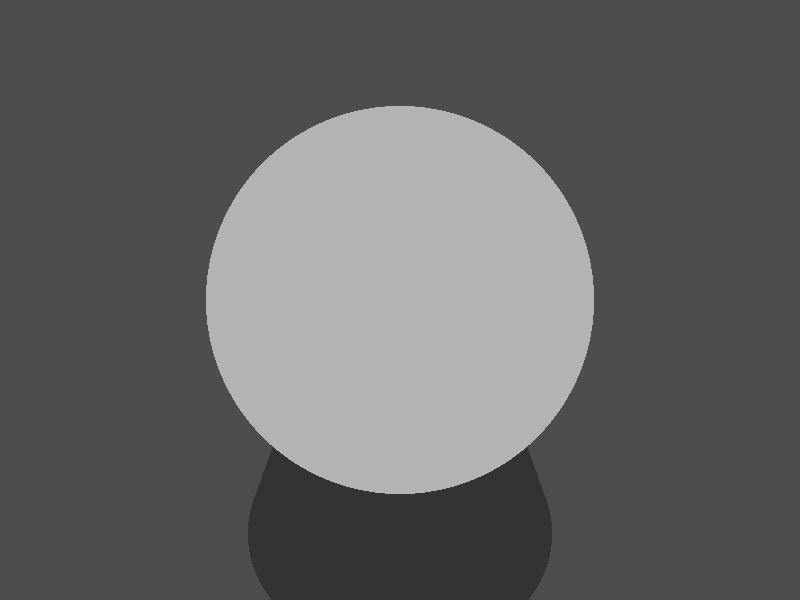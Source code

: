 //--includes------------------------
//--declares------------------------

//knot 1
#declare colour1R = 1;
#declare colour1G = 0;
#declare colour1B = 0;
//knot 2
#declare colour2R = 0;
#declare colour2G = 1;
#declare colour2B = 0;
//knot 3
#declare colour3R = 0;
#declare colour3G = 0;
#declare colour3B = 1;
//ribbon size
#declare sphereRadius = .3;
//crossover distance
#declare distanceSpacing = .1;
//oriinal rotation
#declare rotation = 0;
 
//--objects-------------------------

//knot 1
union {
//--red knot
  sphere_sweep {
    cubic_spline
    59,
    <-5, 4, -distanceSpacing>, sphereRadius
    <-5.5, 5.5, 0>, sphereRadius //corner
    <-4, 5, distanceSpacing>, sphereRadius
    <-3, 4, -distanceSpacing>, sphereRadius
    <-2, 3, distanceSpacing>, sphereRadius
    <-1, 2, -distanceSpacing>, sphereRadius
    <0, 1.5, 0>, sphereRadius //corner
    <1, 2, distanceSpacing>, sphereRadius
    <2, 3, -distanceSpacing>, sphereRadius
    <3, 4, distanceSpacing>, sphereRadius
    <4, 5, -distanceSpacing>, sphereRadius
    <5.5, 5.5, 0>, sphereRadius //corner
    <5, 4, distanceSpacing>, sphereRadius
    <4, 3, -distanceSpacing>, sphereRadius
    <3, 2.5, 0>, sphereRadius //corner
    <2, 3, distanceSpacing>, sphereRadius
    <1, 4, -distanceSpacing>, sphereRadius
    <0, 5, distanceSpacing>, sphereRadius
    <-1, 5.5, 0>, sphereRadius //corner
    <-2, 5, -distanceSpacing>, sphereRadius
    <-3, 4, distanceSpacing>, sphereRadius
    <-4, 3, -distanceSpacing>, sphereRadius
    <-5, 2, distanceSpacing>, sphereRadius
    <-5.5, 1, 0>, sphereRadius //corner
    <-5, 0, -distanceSpacing>, sphereRadius
    <-4, -1, distanceSpacing>, sphereRadius
    <-3.5, -2, 0>, sphereRadius //corner
    <-4, -3, -distanceSpacing>, sphereRadius
    <-5, -4, distanceSpacing>, sphereRadius
    <-5.5, -5.5, 0>, sphereRadius //corner
    <-4, -5, -distanceSpacing>, sphereRadius
    <-3, -4, distanceSpacing>, sphereRadius
    <-2, -3, -distanceSpacing>, sphereRadius
    <-1, -2, distanceSpacing>, sphereRadius
    <0, -1.5, 0>, sphereRadius //corner
    <1, -2, -distanceSpacing>, sphereRadius
    <2, -3, distanceSpacing>, sphereRadius
    <3, -4, -distanceSpacing>, sphereRadius
    <4, -5, distanceSpacing>, sphereRadius
    <5.5, -5.5, 0>, sphereRadius //corner
    <5, -4, -distanceSpacing>, sphereRadius
    <4, -3, distanceSpacing>, sphereRadius
    <3.5, -2, 0>, sphereRadius //corner
    <4, -1, -distanceSpacing>, sphereRadius
    <5, 0, distanceSpacing>, sphereRadius
    <5.5, 1, 0>, sphereRadius //corner
    <5, 2, -distanceSpacing>, sphereRadius
    <4, 3, distanceSpacing>, sphereRadius
    <3, 4, -distanceSpacing>, sphereRadius
    <2, 5, distanceSpacing>, sphereRadius
    <1, 5.5, 0>, sphereRadius //corner
    <0, 5, -distanceSpacing>, sphereRadius
    <-1, 4, distanceSpacing>, sphereRadius
    <-2, 3, -distanceSpacing>, sphereRadius
    <-3, 2.5, 0>, sphereRadius //corner
    <-4, 3, distanceSpacing>, sphereRadius
    <-5, 4, -distanceSpacing>, sphereRadius
    <-5.5, 5.5, 0>, sphereRadius //corner
    <-4, 5, distanceSpacing>, sphereRadius
    pigment {
      colour rgb <colour1R, colour1G, colour1B>
    }
  }
//--green knot
  #while (rotation < 2)
    sphere_sweep {
      cubic_spline
      27,
      <-1, 2, distanceSpacing>, sphereRadius
      <0, 3, -distanceSpacing>, sphereRadius
      <1, 4, distanceSpacing>, sphereRadius
      <2, 5, -distanceSpacing>, sphereRadius
      <3, 5.5, 0>, sphereRadius //corner
      <4, 5, distanceSpacing>, sphereRadius
      <5, 4, -distanceSpacing>, sphereRadius
      <5.5, 3, 0>, sphereRadius //corner
      <5, 2, distanceSpacing>, sphereRadius
      <4, 1, -distanceSpacing>, sphereRadius
      <3, 0, distanceSpacing>, sphereRadius
      <2, -1, -distanceSpacing>, sphereRadius
      <1, -2, distanceSpacing>, sphereRadius
      <0, -3, -distanceSpacing>, sphereRadius
      <-1, -4, distanceSpacing>, sphereRadius
      <-2, -5, -distanceSpacing>, sphereRadius
      <-3, -5.5, 0>, sphereRadius //corner
      <-4, -5, distanceSpacing>, sphereRadius
      <-5, -4, -distanceSpacing>, sphereRadius
      <-5.5, -3, 0>, sphereRadius //corner
      <-5, -2, distanceSpacing>, sphereRadius
      <-4, -1, -distanceSpacing>, sphereRadius
      <-3, 0, distanceSpacing>, sphereRadius
      <-2, 1, -distanceSpacing>, sphereRadius
      <-1, 2, distanceSpacing>, sphereRadius
      <0, 3, -distanceSpacing>, sphereRadius
      <1, 4, distanceSpacing>, sphereRadius
      pigment {
        colour rgb <colour2R, colour2G, colour2B>
      }
      rotate <0, 0, 90*rotation>
    }
    #declare rotation = rotation + 1;
  #end
  sphere_sweep {
    cubic_spline
    39,
    <-1, 0, distanceSpacing>, sphereRadius
    <0, .5, 0>, sphereRadius //corner
    <1, 0, -distanceSpacing>, sphereRadius
    <2, -1, distanceSpacing>, sphereRadius
    <2.5, -2, 0>, sphereRadius //corner
    <2, -3, -distanceSpacing>, sphereRadius
    <1, -4, distanceSpacing>, sphereRadius
    <0, -5, -distanceSpacing>, sphereRadius
    <-1, -5.5, 0>, sphereRadius //corner
    <-2, -5, distanceSpacing>, sphereRadius
    <-3, -4, -distanceSpacing>, sphereRadius
    <-4, -3, distanceSpacing>, sphereRadius
    <-5, -2, -distanceSpacing>, sphereRadius
    <-5.5, -1, 0>, sphereRadius //corner
    <-5, 0, distanceSpacing>, sphereRadius
    <-4, 1, -distanceSpacing>, sphereRadius
    <-3, 1.5, 0>, sphereRadius //corner
    <-2, 1, distanceSpacing>, sphereRadius
    <-1, 0, -distanceSpacing>, sphereRadius
    <0, -.5, 0>, sphereRadius //corner
    <1, 0, distanceSpacing>, sphereRadius
    <2, 1, -distanceSpacing>, sphereRadius
    <3, 1.5, 0>, sphereRadius //corner
    <4, 1, distanceSpacing>, sphereRadius
    <5, 0, -distanceSpacing>, sphereRadius
    <5.5, -1, 0>, sphereRadius //corner
    <5, -2, distanceSpacing>, sphereRadius
    <4, -3, -distanceSpacing>, sphereRadius
    <3, -4, distanceSpacing>, sphereRadius
    <2, -5, -distanceSpacing>, sphereRadius
    <1, -5.5, 0>, sphereRadius //corner
    <0, -5, distanceSpacing>, sphereRadius
    <-1, -4, -distanceSpacing>, sphereRadius
    <-2, -3, distanceSpacing>, sphereRadius
    <-2.5, -2, 0>, sphereRadius //corner
    <-2, -1, -distanceSpacing>, sphereRadius
    <-1, 0, distanceSpacing>, sphereRadius
    <0, .5, 0>, sphereRadius //corner
    <1, 0, -distanceSpacing>, sphereRadius
    pigment {
      colour rgb <colour3R, colour3G, colour3B>
    }
  }
  scale <5, 5, 5>
  rotate <45, 0, -45>
  translate <15, 25, -15>
}
//orb on pedastal
union {
  cone {
    <0, -11, 0>, 5
    <0, -3, 0>, 2
    pigment {
      colour rgb <.2, .2, .2>
    }
    finish { 
      reflection .4
    }
  }
  sphere {
    <0, -3, 0>, 5
    pigment {
      colour rgb <.7, .7, .7>
    }
    finish {
      reflection .85
    }
  }
}
//floor
plane {
  y, -11
  pigment {
    colour rgb <.3, .3, .3>
  }
  finish {
    reflection .4
  }
}
//back wall
plane {
  z, 50
  pigment {
    colour rgb <.3, .3, .3>
  }
}

//--lights-------------------------- 

// create a regular point light source
light_source {
  0*x                  // light's position (translated below)
  color rgb <1,1,1>    // light's color
  translate <-20, 20, -10>
}

//--camera--------------------------  

// perspective (default) camera
camera {
  location  <10, 5, -10>
  look_at   <0, -3, 0>
  right     x*image_width/image_height
}
